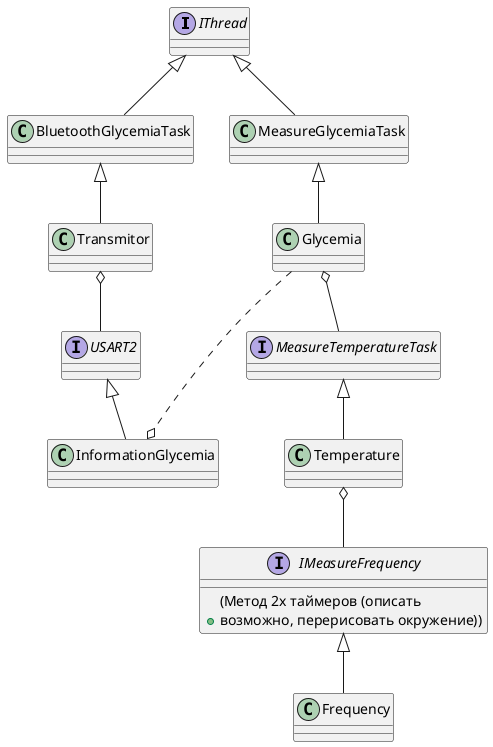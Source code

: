 @startuml name 

interface IThread
class MeasureGlycemiaTask
class Glycemia
interface MeasureTemperatureTask
class Temperature
interface IMeasureFrequency
{
    (Метод 2х таймеров (описать 
    + возможно, перерисовать окружение))
}
class Frequency

IThread <|-- MeasureGlycemiaTask
Glycemia -up-|> MeasureGlycemiaTask
MeasureTemperatureTask -up-o Glycemia
Temperature -up-|> MeasureTemperatureTask
Frequency -up-|> IMeasureFrequency
IMeasureFrequency -up-o Temperature


class BluetoothGlycemiaTask
interface USART2
class Transmitor
class InformationGlycemia

IThread <|-- BluetoothGlycemiaTask
Transmitor -up-|> BluetoothGlycemiaTask
USART2 -up-o Transmitor
InformationGlycemia -up-|> USART2
InformationGlycemia o.up. Glycemia






@enduml